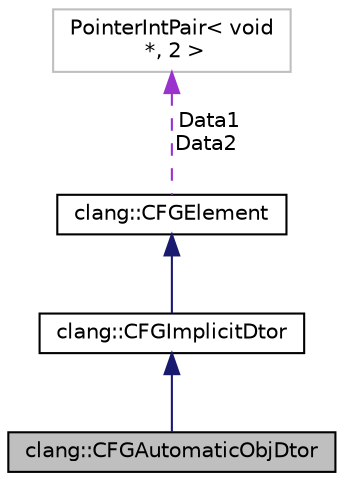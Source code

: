 digraph "clang::CFGAutomaticObjDtor"
{
 // LATEX_PDF_SIZE
  bgcolor="transparent";
  edge [fontname="Helvetica",fontsize="10",labelfontname="Helvetica",labelfontsize="10"];
  node [fontname="Helvetica",fontsize="10",shape=record];
  Node1 [label="clang::CFGAutomaticObjDtor",height=0.2,width=0.4,color="black", fillcolor="grey75", style="filled", fontcolor="black",tooltip="Represents C++ object destructor implicitly generated for automatic object or temporary bound to cons..."];
  Node2 -> Node1 [dir="back",color="midnightblue",fontsize="10",style="solid",fontname="Helvetica"];
  Node2 [label="clang::CFGImplicitDtor",height=0.2,width=0.4,color="black",URL="$classclang_1_1CFGImplicitDtor.html",tooltip="Represents C++ object destructor implicitly generated by compiler on various occasions."];
  Node3 -> Node2 [dir="back",color="midnightblue",fontsize="10",style="solid",fontname="Helvetica"];
  Node3 [label="clang::CFGElement",height=0.2,width=0.4,color="black",URL="$classclang_1_1CFGElement.html",tooltip="Represents a top-level expression in a basic block."];
  Node4 -> Node3 [dir="back",color="darkorchid3",fontsize="10",style="dashed",label=" Data1\nData2" ,fontname="Helvetica"];
  Node4 [label="PointerIntPair\< void\l *, 2 \>",height=0.2,width=0.4,color="grey75",tooltip=" "];
}
